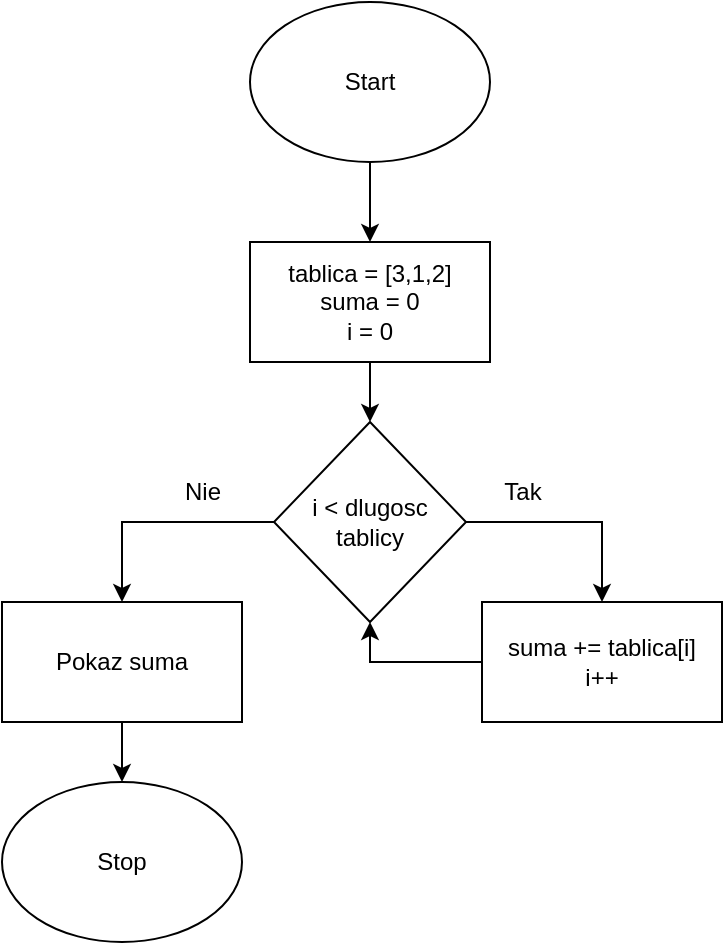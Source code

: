 <mxfile version="20.8.20" type="github">
  <diagram id="C5RBs43oDa-KdzZeNtuy" name="Page-1">
    <mxGraphModel dx="1434" dy="764" grid="1" gridSize="10" guides="1" tooltips="1" connect="1" arrows="1" fold="1" page="1" pageScale="1" pageWidth="827" pageHeight="1169" math="0" shadow="0">
      <root>
        <mxCell id="WIyWlLk6GJQsqaUBKTNV-0" />
        <mxCell id="WIyWlLk6GJQsqaUBKTNV-1" parent="WIyWlLk6GJQsqaUBKTNV-0" />
        <mxCell id="wc80Yuh8lA2m-OOXR4XR-4" style="edgeStyle=orthogonalEdgeStyle;rounded=0;orthogonalLoop=1;jettySize=auto;html=1;entryX=0.5;entryY=0;entryDx=0;entryDy=0;" parent="WIyWlLk6GJQsqaUBKTNV-1" source="wc80Yuh8lA2m-OOXR4XR-0" target="wc80Yuh8lA2m-OOXR4XR-3" edge="1">
          <mxGeometry relative="1" as="geometry" />
        </mxCell>
        <mxCell id="wc80Yuh8lA2m-OOXR4XR-0" value="Start" style="ellipse;whiteSpace=wrap;html=1;" parent="WIyWlLk6GJQsqaUBKTNV-1" vertex="1">
          <mxGeometry x="354" y="40" width="120" height="80" as="geometry" />
        </mxCell>
        <mxCell id="wc80Yuh8lA2m-OOXR4XR-2" value="Stop" style="ellipse;whiteSpace=wrap;html=1;" parent="WIyWlLk6GJQsqaUBKTNV-1" vertex="1">
          <mxGeometry x="230" y="430" width="120" height="80" as="geometry" />
        </mxCell>
        <mxCell id="jp3PfSmExAkMij0XURy0-0" style="edgeStyle=orthogonalEdgeStyle;rounded=0;orthogonalLoop=1;jettySize=auto;html=1;entryX=0.5;entryY=0;entryDx=0;entryDy=0;" edge="1" parent="WIyWlLk6GJQsqaUBKTNV-1" source="wc80Yuh8lA2m-OOXR4XR-3" target="wc80Yuh8lA2m-OOXR4XR-5">
          <mxGeometry relative="1" as="geometry" />
        </mxCell>
        <mxCell id="wc80Yuh8lA2m-OOXR4XR-3" value="tablica = [3,1,2]&lt;br&gt;suma = 0&lt;br&gt;i = 0" style="rounded=0;whiteSpace=wrap;html=1;" parent="WIyWlLk6GJQsqaUBKTNV-1" vertex="1">
          <mxGeometry x="354" y="160" width="120" height="60" as="geometry" />
        </mxCell>
        <mxCell id="wc80Yuh8lA2m-OOXR4XR-11" style="edgeStyle=orthogonalEdgeStyle;rounded=0;orthogonalLoop=1;jettySize=auto;html=1;entryX=0.5;entryY=0;entryDx=0;entryDy=0;" parent="WIyWlLk6GJQsqaUBKTNV-1" source="wc80Yuh8lA2m-OOXR4XR-5" target="wc80Yuh8lA2m-OOXR4XR-9" edge="1">
          <mxGeometry relative="1" as="geometry" />
        </mxCell>
        <mxCell id="wc80Yuh8lA2m-OOXR4XR-12" style="edgeStyle=orthogonalEdgeStyle;rounded=0;orthogonalLoop=1;jettySize=auto;html=1;entryX=0.5;entryY=0;entryDx=0;entryDy=0;" parent="WIyWlLk6GJQsqaUBKTNV-1" source="wc80Yuh8lA2m-OOXR4XR-5" target="wc80Yuh8lA2m-OOXR4XR-8" edge="1">
          <mxGeometry relative="1" as="geometry" />
        </mxCell>
        <mxCell id="wc80Yuh8lA2m-OOXR4XR-5" value="i &amp;lt; dlugosc tablicy" style="rhombus;whiteSpace=wrap;html=1;" parent="WIyWlLk6GJQsqaUBKTNV-1" vertex="1">
          <mxGeometry x="366" y="250" width="96" height="100" as="geometry" />
        </mxCell>
        <mxCell id="wc80Yuh8lA2m-OOXR4XR-6" value="Tak" style="text;html=1;align=center;verticalAlign=middle;resizable=0;points=[];autosize=1;strokeColor=none;fillColor=none;" parent="WIyWlLk6GJQsqaUBKTNV-1" vertex="1">
          <mxGeometry x="470" y="270" width="40" height="30" as="geometry" />
        </mxCell>
        <mxCell id="wc80Yuh8lA2m-OOXR4XR-7" value="Nie" style="text;html=1;align=center;verticalAlign=middle;resizable=0;points=[];autosize=1;strokeColor=none;fillColor=none;" parent="WIyWlLk6GJQsqaUBKTNV-1" vertex="1">
          <mxGeometry x="310" y="270" width="40" height="30" as="geometry" />
        </mxCell>
        <mxCell id="wc80Yuh8lA2m-OOXR4XR-13" style="edgeStyle=orthogonalEdgeStyle;rounded=0;orthogonalLoop=1;jettySize=auto;html=1;entryX=0.5;entryY=0;entryDx=0;entryDy=0;" parent="WIyWlLk6GJQsqaUBKTNV-1" source="wc80Yuh8lA2m-OOXR4XR-8" target="wc80Yuh8lA2m-OOXR4XR-2" edge="1">
          <mxGeometry relative="1" as="geometry" />
        </mxCell>
        <mxCell id="wc80Yuh8lA2m-OOXR4XR-8" value="Pokaz suma" style="rounded=0;whiteSpace=wrap;html=1;" parent="WIyWlLk6GJQsqaUBKTNV-1" vertex="1">
          <mxGeometry x="230" y="340" width="120" height="60" as="geometry" />
        </mxCell>
        <mxCell id="wc80Yuh8lA2m-OOXR4XR-10" style="edgeStyle=orthogonalEdgeStyle;rounded=0;orthogonalLoop=1;jettySize=auto;html=1;entryX=0.5;entryY=1;entryDx=0;entryDy=0;" parent="WIyWlLk6GJQsqaUBKTNV-1" source="wc80Yuh8lA2m-OOXR4XR-9" target="wc80Yuh8lA2m-OOXR4XR-5" edge="1">
          <mxGeometry relative="1" as="geometry" />
        </mxCell>
        <mxCell id="wc80Yuh8lA2m-OOXR4XR-9" value="suma += tablica[i]&lt;br&gt;i++" style="rounded=0;whiteSpace=wrap;html=1;" parent="WIyWlLk6GJQsqaUBKTNV-1" vertex="1">
          <mxGeometry x="470" y="340" width="120" height="60" as="geometry" />
        </mxCell>
      </root>
    </mxGraphModel>
  </diagram>
</mxfile>

